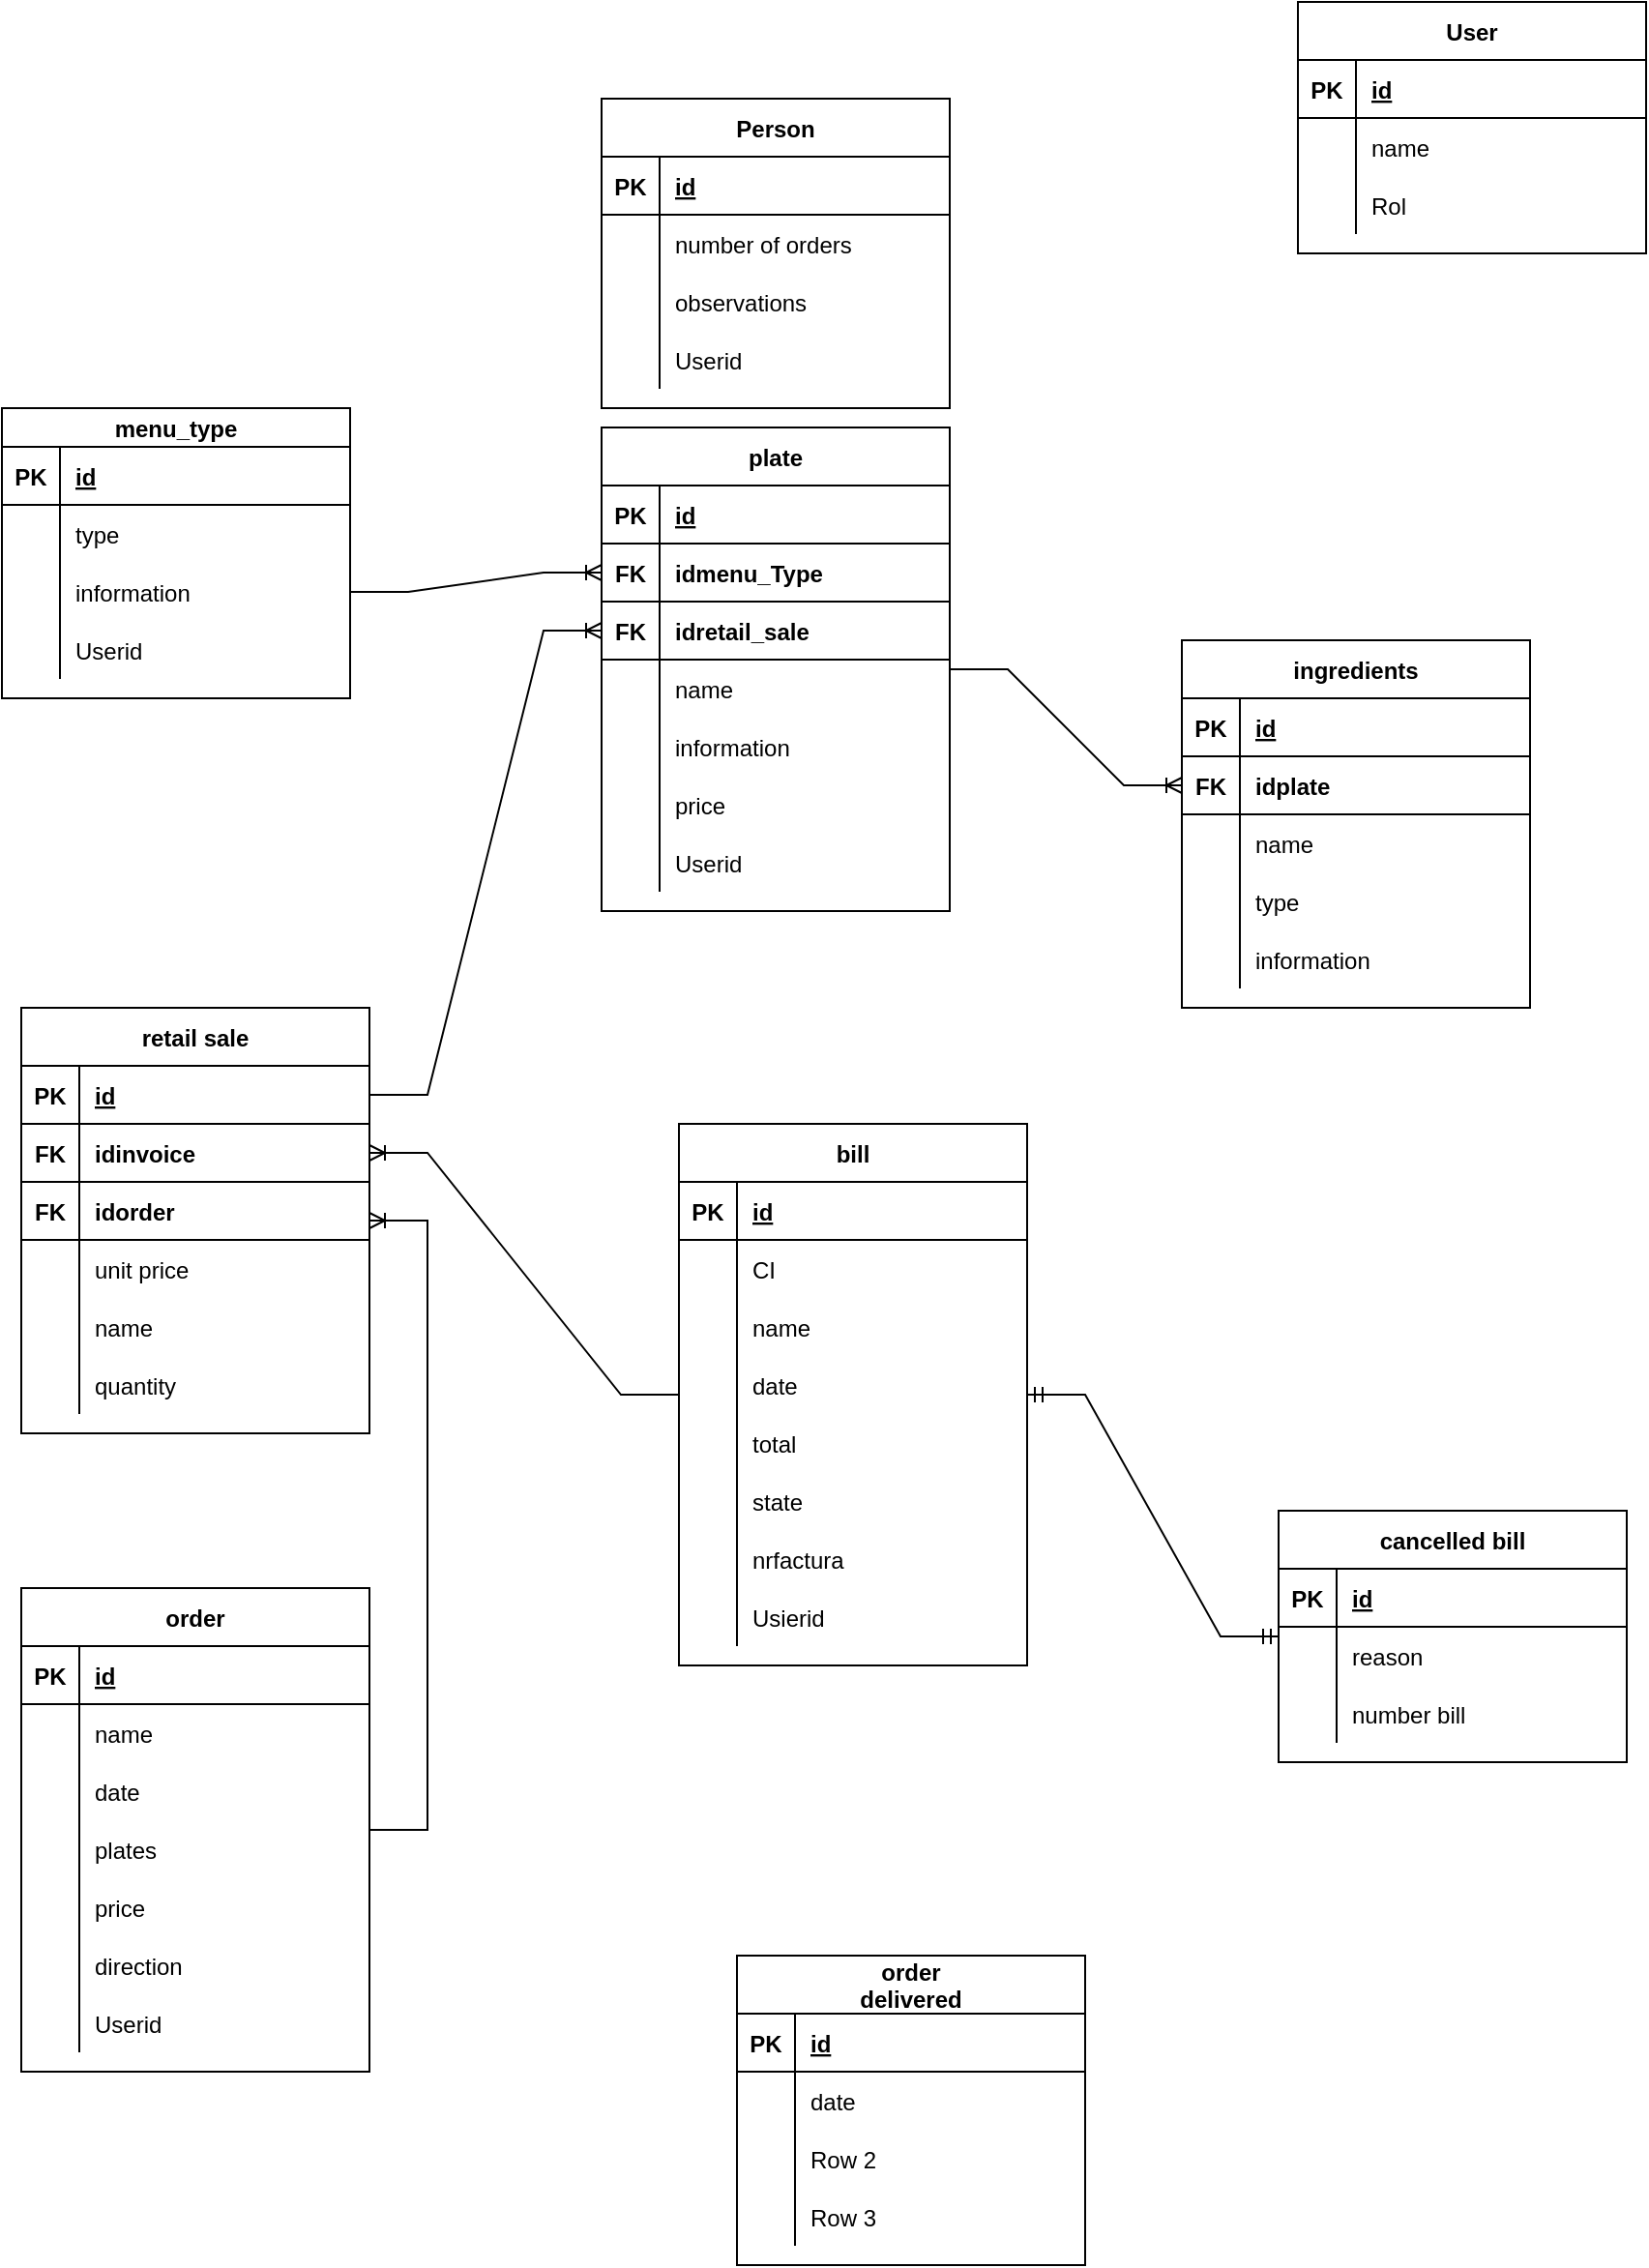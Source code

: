 <mxfile version="17.4.5" type="github">
  <diagram id="Rqk9fZ7yMY57M_500K6W" name="Page-1">
    <mxGraphModel dx="903" dy="466" grid="1" gridSize="10" guides="1" tooltips="1" connect="1" arrows="1" fold="1" page="1" pageScale="1" pageWidth="827" pageHeight="1169" math="0" shadow="0">
      <root>
        <mxCell id="0" />
        <mxCell id="1" parent="0" />
        <mxCell id="CRm4IKnyc69TVSRXSn1y-6" value="User" style="shape=table;startSize=30;container=1;collapsible=1;childLayout=tableLayout;fixedRows=1;rowLines=0;fontStyle=1;align=center;resizeLast=1;" parent="1" vertex="1">
          <mxGeometry x="750" y="20" width="180" height="130" as="geometry" />
        </mxCell>
        <mxCell id="CRm4IKnyc69TVSRXSn1y-7" value="" style="shape=tableRow;horizontal=0;startSize=0;swimlaneHead=0;swimlaneBody=0;fillColor=none;collapsible=0;dropTarget=0;points=[[0,0.5],[1,0.5]];portConstraint=eastwest;top=0;left=0;right=0;bottom=1;" parent="CRm4IKnyc69TVSRXSn1y-6" vertex="1">
          <mxGeometry y="30" width="180" height="30" as="geometry" />
        </mxCell>
        <mxCell id="CRm4IKnyc69TVSRXSn1y-8" value="PK" style="shape=partialRectangle;connectable=0;fillColor=none;top=0;left=0;bottom=0;right=0;fontStyle=1;overflow=hidden;" parent="CRm4IKnyc69TVSRXSn1y-7" vertex="1">
          <mxGeometry width="30" height="30" as="geometry">
            <mxRectangle width="30" height="30" as="alternateBounds" />
          </mxGeometry>
        </mxCell>
        <mxCell id="CRm4IKnyc69TVSRXSn1y-9" value="id" style="shape=partialRectangle;connectable=0;fillColor=none;top=0;left=0;bottom=0;right=0;align=left;spacingLeft=6;fontStyle=5;overflow=hidden;" parent="CRm4IKnyc69TVSRXSn1y-7" vertex="1">
          <mxGeometry x="30" width="150" height="30" as="geometry">
            <mxRectangle width="150" height="30" as="alternateBounds" />
          </mxGeometry>
        </mxCell>
        <mxCell id="CRm4IKnyc69TVSRXSn1y-10" value="" style="shape=tableRow;horizontal=0;startSize=0;swimlaneHead=0;swimlaneBody=0;fillColor=none;collapsible=0;dropTarget=0;points=[[0,0.5],[1,0.5]];portConstraint=eastwest;top=0;left=0;right=0;bottom=0;" parent="CRm4IKnyc69TVSRXSn1y-6" vertex="1">
          <mxGeometry y="60" width="180" height="30" as="geometry" />
        </mxCell>
        <mxCell id="CRm4IKnyc69TVSRXSn1y-11" value="" style="shape=partialRectangle;connectable=0;fillColor=none;top=0;left=0;bottom=0;right=0;editable=1;overflow=hidden;" parent="CRm4IKnyc69TVSRXSn1y-10" vertex="1">
          <mxGeometry width="30" height="30" as="geometry">
            <mxRectangle width="30" height="30" as="alternateBounds" />
          </mxGeometry>
        </mxCell>
        <mxCell id="CRm4IKnyc69TVSRXSn1y-12" value="name" style="shape=partialRectangle;connectable=0;fillColor=none;top=0;left=0;bottom=0;right=0;align=left;spacingLeft=6;overflow=hidden;" parent="CRm4IKnyc69TVSRXSn1y-10" vertex="1">
          <mxGeometry x="30" width="150" height="30" as="geometry">
            <mxRectangle width="150" height="30" as="alternateBounds" />
          </mxGeometry>
        </mxCell>
        <mxCell id="CRm4IKnyc69TVSRXSn1y-13" value="" style="shape=tableRow;horizontal=0;startSize=0;swimlaneHead=0;swimlaneBody=0;fillColor=none;collapsible=0;dropTarget=0;points=[[0,0.5],[1,0.5]];portConstraint=eastwest;top=0;left=0;right=0;bottom=0;" parent="CRm4IKnyc69TVSRXSn1y-6" vertex="1">
          <mxGeometry y="90" width="180" height="30" as="geometry" />
        </mxCell>
        <mxCell id="CRm4IKnyc69TVSRXSn1y-14" value="" style="shape=partialRectangle;connectable=0;fillColor=none;top=0;left=0;bottom=0;right=0;editable=1;overflow=hidden;" parent="CRm4IKnyc69TVSRXSn1y-13" vertex="1">
          <mxGeometry width="30" height="30" as="geometry">
            <mxRectangle width="30" height="30" as="alternateBounds" />
          </mxGeometry>
        </mxCell>
        <mxCell id="CRm4IKnyc69TVSRXSn1y-15" value="Rol" style="shape=partialRectangle;connectable=0;fillColor=none;top=0;left=0;bottom=0;right=0;align=left;spacingLeft=6;overflow=hidden;" parent="CRm4IKnyc69TVSRXSn1y-13" vertex="1">
          <mxGeometry x="30" width="150" height="30" as="geometry">
            <mxRectangle width="150" height="30" as="alternateBounds" />
          </mxGeometry>
        </mxCell>
        <mxCell id="CRm4IKnyc69TVSRXSn1y-35" value="menu_type" style="shape=table;startSize=20;container=1;collapsible=1;childLayout=tableLayout;fixedRows=1;rowLines=0;fontStyle=1;align=center;resizeLast=1;" parent="1" vertex="1">
          <mxGeometry x="80" y="230" width="180" height="150" as="geometry" />
        </mxCell>
        <mxCell id="CRm4IKnyc69TVSRXSn1y-36" value="" style="shape=tableRow;horizontal=0;startSize=0;swimlaneHead=0;swimlaneBody=0;fillColor=none;collapsible=0;dropTarget=0;points=[[0,0.5],[1,0.5]];portConstraint=eastwest;top=0;left=0;right=0;bottom=1;" parent="CRm4IKnyc69TVSRXSn1y-35" vertex="1">
          <mxGeometry y="20" width="180" height="30" as="geometry" />
        </mxCell>
        <mxCell id="CRm4IKnyc69TVSRXSn1y-37" value="PK" style="shape=partialRectangle;connectable=0;fillColor=none;top=0;left=0;bottom=0;right=0;fontStyle=1;overflow=hidden;" parent="CRm4IKnyc69TVSRXSn1y-36" vertex="1">
          <mxGeometry width="30" height="30" as="geometry">
            <mxRectangle width="30" height="30" as="alternateBounds" />
          </mxGeometry>
        </mxCell>
        <mxCell id="CRm4IKnyc69TVSRXSn1y-38" value="id" style="shape=partialRectangle;connectable=0;fillColor=none;top=0;left=0;bottom=0;right=0;align=left;spacingLeft=6;fontStyle=5;overflow=hidden;" parent="CRm4IKnyc69TVSRXSn1y-36" vertex="1">
          <mxGeometry x="30" width="150" height="30" as="geometry">
            <mxRectangle width="150" height="30" as="alternateBounds" />
          </mxGeometry>
        </mxCell>
        <mxCell id="CRm4IKnyc69TVSRXSn1y-39" value="" style="shape=tableRow;horizontal=0;startSize=0;swimlaneHead=0;swimlaneBody=0;fillColor=none;collapsible=0;dropTarget=0;points=[[0,0.5],[1,0.5]];portConstraint=eastwest;top=0;left=0;right=0;bottom=0;" parent="CRm4IKnyc69TVSRXSn1y-35" vertex="1">
          <mxGeometry y="50" width="180" height="30" as="geometry" />
        </mxCell>
        <mxCell id="CRm4IKnyc69TVSRXSn1y-40" value="" style="shape=partialRectangle;connectable=0;fillColor=none;top=0;left=0;bottom=0;right=0;editable=1;overflow=hidden;" parent="CRm4IKnyc69TVSRXSn1y-39" vertex="1">
          <mxGeometry width="30" height="30" as="geometry">
            <mxRectangle width="30" height="30" as="alternateBounds" />
          </mxGeometry>
        </mxCell>
        <mxCell id="CRm4IKnyc69TVSRXSn1y-41" value="type" style="shape=partialRectangle;connectable=0;fillColor=none;top=0;left=0;bottom=0;right=0;align=left;spacingLeft=6;overflow=hidden;" parent="CRm4IKnyc69TVSRXSn1y-39" vertex="1">
          <mxGeometry x="30" width="150" height="30" as="geometry">
            <mxRectangle width="150" height="30" as="alternateBounds" />
          </mxGeometry>
        </mxCell>
        <mxCell id="CRm4IKnyc69TVSRXSn1y-42" value="" style="shape=tableRow;horizontal=0;startSize=0;swimlaneHead=0;swimlaneBody=0;fillColor=none;collapsible=0;dropTarget=0;points=[[0,0.5],[1,0.5]];portConstraint=eastwest;top=0;left=0;right=0;bottom=0;" parent="CRm4IKnyc69TVSRXSn1y-35" vertex="1">
          <mxGeometry y="80" width="180" height="30" as="geometry" />
        </mxCell>
        <mxCell id="CRm4IKnyc69TVSRXSn1y-43" value="" style="shape=partialRectangle;connectable=0;fillColor=none;top=0;left=0;bottom=0;right=0;editable=1;overflow=hidden;" parent="CRm4IKnyc69TVSRXSn1y-42" vertex="1">
          <mxGeometry width="30" height="30" as="geometry">
            <mxRectangle width="30" height="30" as="alternateBounds" />
          </mxGeometry>
        </mxCell>
        <mxCell id="CRm4IKnyc69TVSRXSn1y-44" value="information" style="shape=partialRectangle;connectable=0;fillColor=none;top=0;left=0;bottom=0;right=0;align=left;spacingLeft=6;overflow=hidden;" parent="CRm4IKnyc69TVSRXSn1y-42" vertex="1">
          <mxGeometry x="30" width="150" height="30" as="geometry">
            <mxRectangle width="150" height="30" as="alternateBounds" />
          </mxGeometry>
        </mxCell>
        <mxCell id="CRm4IKnyc69TVSRXSn1y-48" value="" style="shape=tableRow;horizontal=0;startSize=0;swimlaneHead=0;swimlaneBody=0;fillColor=none;collapsible=0;dropTarget=0;points=[[0,0.5],[1,0.5]];portConstraint=eastwest;top=0;left=0;right=0;bottom=0;" parent="CRm4IKnyc69TVSRXSn1y-35" vertex="1">
          <mxGeometry y="110" width="180" height="30" as="geometry" />
        </mxCell>
        <mxCell id="CRm4IKnyc69TVSRXSn1y-49" value="" style="shape=partialRectangle;connectable=0;fillColor=none;top=0;left=0;bottom=0;right=0;editable=1;overflow=hidden;" parent="CRm4IKnyc69TVSRXSn1y-48" vertex="1">
          <mxGeometry width="30" height="30" as="geometry">
            <mxRectangle width="30" height="30" as="alternateBounds" />
          </mxGeometry>
        </mxCell>
        <mxCell id="CRm4IKnyc69TVSRXSn1y-50" value="Userid" style="shape=partialRectangle;connectable=0;fillColor=none;top=0;left=0;bottom=0;right=0;align=left;spacingLeft=6;overflow=hidden;" parent="CRm4IKnyc69TVSRXSn1y-48" vertex="1">
          <mxGeometry x="30" width="150" height="30" as="geometry">
            <mxRectangle width="150" height="30" as="alternateBounds" />
          </mxGeometry>
        </mxCell>
        <mxCell id="CRm4IKnyc69TVSRXSn1y-51" value="plate" style="shape=table;startSize=30;container=1;collapsible=1;childLayout=tableLayout;fixedRows=1;rowLines=0;fontStyle=1;align=center;resizeLast=1;" parent="1" vertex="1">
          <mxGeometry x="390" y="240" width="180" height="250" as="geometry" />
        </mxCell>
        <mxCell id="CRm4IKnyc69TVSRXSn1y-52" value="" style="shape=tableRow;horizontal=0;startSize=0;swimlaneHead=0;swimlaneBody=0;fillColor=none;collapsible=0;dropTarget=0;points=[[0,0.5],[1,0.5]];portConstraint=eastwest;top=0;left=0;right=0;bottom=1;" parent="CRm4IKnyc69TVSRXSn1y-51" vertex="1">
          <mxGeometry y="30" width="180" height="30" as="geometry" />
        </mxCell>
        <mxCell id="CRm4IKnyc69TVSRXSn1y-53" value="PK" style="shape=partialRectangle;connectable=0;fillColor=none;top=0;left=0;bottom=0;right=0;fontStyle=1;overflow=hidden;" parent="CRm4IKnyc69TVSRXSn1y-52" vertex="1">
          <mxGeometry width="30" height="30" as="geometry">
            <mxRectangle width="30" height="30" as="alternateBounds" />
          </mxGeometry>
        </mxCell>
        <mxCell id="CRm4IKnyc69TVSRXSn1y-54" value="id" style="shape=partialRectangle;connectable=0;fillColor=none;top=0;left=0;bottom=0;right=0;align=left;spacingLeft=6;fontStyle=5;overflow=hidden;" parent="CRm4IKnyc69TVSRXSn1y-52" vertex="1">
          <mxGeometry x="30" width="150" height="30" as="geometry">
            <mxRectangle width="150" height="30" as="alternateBounds" />
          </mxGeometry>
        </mxCell>
        <mxCell id="CRm4IKnyc69TVSRXSn1y-64" value="" style="shape=tableRow;horizontal=0;startSize=0;swimlaneHead=0;swimlaneBody=0;fillColor=none;collapsible=0;dropTarget=0;points=[[0,0.5],[1,0.5]];portConstraint=eastwest;top=0;left=0;right=0;bottom=1;" parent="CRm4IKnyc69TVSRXSn1y-51" vertex="1">
          <mxGeometry y="60" width="180" height="30" as="geometry" />
        </mxCell>
        <mxCell id="CRm4IKnyc69TVSRXSn1y-65" value="FK" style="shape=partialRectangle;connectable=0;fillColor=none;top=0;left=0;bottom=0;right=0;fontStyle=1;overflow=hidden;" parent="CRm4IKnyc69TVSRXSn1y-64" vertex="1">
          <mxGeometry width="30" height="30" as="geometry">
            <mxRectangle width="30" height="30" as="alternateBounds" />
          </mxGeometry>
        </mxCell>
        <mxCell id="CRm4IKnyc69TVSRXSn1y-66" value="idmenu_Type" style="shape=partialRectangle;connectable=0;fillColor=none;top=0;left=0;bottom=0;right=0;align=left;spacingLeft=6;fontStyle=1;overflow=hidden;" parent="CRm4IKnyc69TVSRXSn1y-64" vertex="1">
          <mxGeometry x="30" width="150" height="30" as="geometry">
            <mxRectangle width="150" height="30" as="alternateBounds" />
          </mxGeometry>
        </mxCell>
        <mxCell id="w7U62wgi7KlUjSkXM_U_-113" value="" style="shape=tableRow;horizontal=0;startSize=0;swimlaneHead=0;swimlaneBody=0;fillColor=none;collapsible=0;dropTarget=0;points=[[0,0.5],[1,0.5]];portConstraint=eastwest;top=0;left=0;right=0;bottom=1;" parent="CRm4IKnyc69TVSRXSn1y-51" vertex="1">
          <mxGeometry y="90" width="180" height="30" as="geometry" />
        </mxCell>
        <mxCell id="w7U62wgi7KlUjSkXM_U_-114" value="FK" style="shape=partialRectangle;connectable=0;fillColor=none;top=0;left=0;bottom=0;right=0;fontStyle=1;overflow=hidden;" parent="w7U62wgi7KlUjSkXM_U_-113" vertex="1">
          <mxGeometry width="30" height="30" as="geometry">
            <mxRectangle width="30" height="30" as="alternateBounds" />
          </mxGeometry>
        </mxCell>
        <mxCell id="w7U62wgi7KlUjSkXM_U_-115" value="idretail_sale" style="shape=partialRectangle;connectable=0;fillColor=none;top=0;left=0;bottom=0;right=0;align=left;spacingLeft=6;fontStyle=1;overflow=hidden;" parent="w7U62wgi7KlUjSkXM_U_-113" vertex="1">
          <mxGeometry x="30" width="150" height="30" as="geometry">
            <mxRectangle width="150" height="30" as="alternateBounds" />
          </mxGeometry>
        </mxCell>
        <mxCell id="CRm4IKnyc69TVSRXSn1y-55" value="" style="shape=tableRow;horizontal=0;startSize=0;swimlaneHead=0;swimlaneBody=0;fillColor=none;collapsible=0;dropTarget=0;points=[[0,0.5],[1,0.5]];portConstraint=eastwest;top=0;left=0;right=0;bottom=0;" parent="CRm4IKnyc69TVSRXSn1y-51" vertex="1">
          <mxGeometry y="120" width="180" height="30" as="geometry" />
        </mxCell>
        <mxCell id="CRm4IKnyc69TVSRXSn1y-56" value="" style="shape=partialRectangle;connectable=0;fillColor=none;top=0;left=0;bottom=0;right=0;editable=1;overflow=hidden;" parent="CRm4IKnyc69TVSRXSn1y-55" vertex="1">
          <mxGeometry width="30" height="30" as="geometry">
            <mxRectangle width="30" height="30" as="alternateBounds" />
          </mxGeometry>
        </mxCell>
        <mxCell id="CRm4IKnyc69TVSRXSn1y-57" value="name" style="shape=partialRectangle;connectable=0;fillColor=none;top=0;left=0;bottom=0;right=0;align=left;spacingLeft=6;overflow=hidden;" parent="CRm4IKnyc69TVSRXSn1y-55" vertex="1">
          <mxGeometry x="30" width="150" height="30" as="geometry">
            <mxRectangle width="150" height="30" as="alternateBounds" />
          </mxGeometry>
        </mxCell>
        <mxCell id="CRm4IKnyc69TVSRXSn1y-58" value="" style="shape=tableRow;horizontal=0;startSize=0;swimlaneHead=0;swimlaneBody=0;fillColor=none;collapsible=0;dropTarget=0;points=[[0,0.5],[1,0.5]];portConstraint=eastwest;top=0;left=0;right=0;bottom=0;" parent="CRm4IKnyc69TVSRXSn1y-51" vertex="1">
          <mxGeometry y="150" width="180" height="30" as="geometry" />
        </mxCell>
        <mxCell id="CRm4IKnyc69TVSRXSn1y-59" value="" style="shape=partialRectangle;connectable=0;fillColor=none;top=0;left=0;bottom=0;right=0;editable=1;overflow=hidden;" parent="CRm4IKnyc69TVSRXSn1y-58" vertex="1">
          <mxGeometry width="30" height="30" as="geometry">
            <mxRectangle width="30" height="30" as="alternateBounds" />
          </mxGeometry>
        </mxCell>
        <mxCell id="CRm4IKnyc69TVSRXSn1y-60" value="information" style="shape=partialRectangle;connectable=0;fillColor=none;top=0;left=0;bottom=0;right=0;align=left;spacingLeft=6;overflow=hidden;" parent="CRm4IKnyc69TVSRXSn1y-58" vertex="1">
          <mxGeometry x="30" width="150" height="30" as="geometry">
            <mxRectangle width="150" height="30" as="alternateBounds" />
          </mxGeometry>
        </mxCell>
        <mxCell id="CRm4IKnyc69TVSRXSn1y-61" value="" style="shape=tableRow;horizontal=0;startSize=0;swimlaneHead=0;swimlaneBody=0;fillColor=none;collapsible=0;dropTarget=0;points=[[0,0.5],[1,0.5]];portConstraint=eastwest;top=0;left=0;right=0;bottom=0;" parent="CRm4IKnyc69TVSRXSn1y-51" vertex="1">
          <mxGeometry y="180" width="180" height="30" as="geometry" />
        </mxCell>
        <mxCell id="CRm4IKnyc69TVSRXSn1y-62" value="" style="shape=partialRectangle;connectable=0;fillColor=none;top=0;left=0;bottom=0;right=0;editable=1;overflow=hidden;" parent="CRm4IKnyc69TVSRXSn1y-61" vertex="1">
          <mxGeometry width="30" height="30" as="geometry">
            <mxRectangle width="30" height="30" as="alternateBounds" />
          </mxGeometry>
        </mxCell>
        <mxCell id="CRm4IKnyc69TVSRXSn1y-63" value="price" style="shape=partialRectangle;connectable=0;fillColor=none;top=0;left=0;bottom=0;right=0;align=left;spacingLeft=6;overflow=hidden;" parent="CRm4IKnyc69TVSRXSn1y-61" vertex="1">
          <mxGeometry x="30" width="150" height="30" as="geometry">
            <mxRectangle width="150" height="30" as="alternateBounds" />
          </mxGeometry>
        </mxCell>
        <mxCell id="CRm4IKnyc69TVSRXSn1y-80" value="" style="shape=tableRow;horizontal=0;startSize=0;swimlaneHead=0;swimlaneBody=0;fillColor=none;collapsible=0;dropTarget=0;points=[[0,0.5],[1,0.5]];portConstraint=eastwest;top=0;left=0;right=0;bottom=0;" parent="CRm4IKnyc69TVSRXSn1y-51" vertex="1">
          <mxGeometry y="210" width="180" height="30" as="geometry" />
        </mxCell>
        <mxCell id="CRm4IKnyc69TVSRXSn1y-81" value="" style="shape=partialRectangle;connectable=0;fillColor=none;top=0;left=0;bottom=0;right=0;editable=1;overflow=hidden;" parent="CRm4IKnyc69TVSRXSn1y-80" vertex="1">
          <mxGeometry width="30" height="30" as="geometry">
            <mxRectangle width="30" height="30" as="alternateBounds" />
          </mxGeometry>
        </mxCell>
        <mxCell id="CRm4IKnyc69TVSRXSn1y-82" value="Userid" style="shape=partialRectangle;connectable=0;fillColor=none;top=0;left=0;bottom=0;right=0;align=left;spacingLeft=6;overflow=hidden;" parent="CRm4IKnyc69TVSRXSn1y-80" vertex="1">
          <mxGeometry x="30" width="150" height="30" as="geometry">
            <mxRectangle width="150" height="30" as="alternateBounds" />
          </mxGeometry>
        </mxCell>
        <mxCell id="CRm4IKnyc69TVSRXSn1y-67" value="ingredients" style="shape=table;startSize=30;container=1;collapsible=1;childLayout=tableLayout;fixedRows=1;rowLines=0;fontStyle=1;align=center;resizeLast=1;" parent="1" vertex="1">
          <mxGeometry x="690" y="350" width="180" height="190" as="geometry" />
        </mxCell>
        <mxCell id="CRm4IKnyc69TVSRXSn1y-68" value="" style="shape=tableRow;horizontal=0;startSize=0;swimlaneHead=0;swimlaneBody=0;fillColor=none;collapsible=0;dropTarget=0;points=[[0,0.5],[1,0.5]];portConstraint=eastwest;top=0;left=0;right=0;bottom=1;" parent="CRm4IKnyc69TVSRXSn1y-67" vertex="1">
          <mxGeometry y="30" width="180" height="30" as="geometry" />
        </mxCell>
        <mxCell id="CRm4IKnyc69TVSRXSn1y-69" value="PK" style="shape=partialRectangle;connectable=0;fillColor=none;top=0;left=0;bottom=0;right=0;fontStyle=1;overflow=hidden;" parent="CRm4IKnyc69TVSRXSn1y-68" vertex="1">
          <mxGeometry width="30" height="30" as="geometry">
            <mxRectangle width="30" height="30" as="alternateBounds" />
          </mxGeometry>
        </mxCell>
        <mxCell id="CRm4IKnyc69TVSRXSn1y-70" value="id" style="shape=partialRectangle;connectable=0;fillColor=none;top=0;left=0;bottom=0;right=0;align=left;spacingLeft=6;fontStyle=5;overflow=hidden;" parent="CRm4IKnyc69TVSRXSn1y-68" vertex="1">
          <mxGeometry x="30" width="150" height="30" as="geometry">
            <mxRectangle width="150" height="30" as="alternateBounds" />
          </mxGeometry>
        </mxCell>
        <mxCell id="w7U62wgi7KlUjSkXM_U_-1" value="" style="shape=tableRow;horizontal=0;startSize=0;swimlaneHead=0;swimlaneBody=0;fillColor=none;collapsible=0;dropTarget=0;points=[[0,0.5],[1,0.5]];portConstraint=eastwest;top=0;left=0;right=0;bottom=1;" parent="CRm4IKnyc69TVSRXSn1y-67" vertex="1">
          <mxGeometry y="60" width="180" height="30" as="geometry" />
        </mxCell>
        <mxCell id="w7U62wgi7KlUjSkXM_U_-2" value="FK" style="shape=partialRectangle;connectable=0;fillColor=none;top=0;left=0;bottom=0;right=0;fontStyle=1;overflow=hidden;" parent="w7U62wgi7KlUjSkXM_U_-1" vertex="1">
          <mxGeometry width="30" height="30" as="geometry">
            <mxRectangle width="30" height="30" as="alternateBounds" />
          </mxGeometry>
        </mxCell>
        <mxCell id="w7U62wgi7KlUjSkXM_U_-3" value="idplate" style="shape=partialRectangle;connectable=0;fillColor=none;top=0;left=0;bottom=0;right=0;align=left;spacingLeft=6;fontStyle=1;overflow=hidden;" parent="w7U62wgi7KlUjSkXM_U_-1" vertex="1">
          <mxGeometry x="30" width="150" height="30" as="geometry">
            <mxRectangle width="150" height="30" as="alternateBounds" />
          </mxGeometry>
        </mxCell>
        <mxCell id="CRm4IKnyc69TVSRXSn1y-71" value="" style="shape=tableRow;horizontal=0;startSize=0;swimlaneHead=0;swimlaneBody=0;fillColor=none;collapsible=0;dropTarget=0;points=[[0,0.5],[1,0.5]];portConstraint=eastwest;top=0;left=0;right=0;bottom=0;" parent="CRm4IKnyc69TVSRXSn1y-67" vertex="1">
          <mxGeometry y="90" width="180" height="30" as="geometry" />
        </mxCell>
        <mxCell id="CRm4IKnyc69TVSRXSn1y-72" value="" style="shape=partialRectangle;connectable=0;fillColor=none;top=0;left=0;bottom=0;right=0;editable=1;overflow=hidden;" parent="CRm4IKnyc69TVSRXSn1y-71" vertex="1">
          <mxGeometry width="30" height="30" as="geometry">
            <mxRectangle width="30" height="30" as="alternateBounds" />
          </mxGeometry>
        </mxCell>
        <mxCell id="CRm4IKnyc69TVSRXSn1y-73" value="name" style="shape=partialRectangle;connectable=0;fillColor=none;top=0;left=0;bottom=0;right=0;align=left;spacingLeft=6;overflow=hidden;" parent="CRm4IKnyc69TVSRXSn1y-71" vertex="1">
          <mxGeometry x="30" width="150" height="30" as="geometry">
            <mxRectangle width="150" height="30" as="alternateBounds" />
          </mxGeometry>
        </mxCell>
        <mxCell id="CRm4IKnyc69TVSRXSn1y-74" value="" style="shape=tableRow;horizontal=0;startSize=0;swimlaneHead=0;swimlaneBody=0;fillColor=none;collapsible=0;dropTarget=0;points=[[0,0.5],[1,0.5]];portConstraint=eastwest;top=0;left=0;right=0;bottom=0;" parent="CRm4IKnyc69TVSRXSn1y-67" vertex="1">
          <mxGeometry y="120" width="180" height="30" as="geometry" />
        </mxCell>
        <mxCell id="CRm4IKnyc69TVSRXSn1y-75" value="" style="shape=partialRectangle;connectable=0;fillColor=none;top=0;left=0;bottom=0;right=0;editable=1;overflow=hidden;" parent="CRm4IKnyc69TVSRXSn1y-74" vertex="1">
          <mxGeometry width="30" height="30" as="geometry">
            <mxRectangle width="30" height="30" as="alternateBounds" />
          </mxGeometry>
        </mxCell>
        <mxCell id="CRm4IKnyc69TVSRXSn1y-76" value="type" style="shape=partialRectangle;connectable=0;fillColor=none;top=0;left=0;bottom=0;right=0;align=left;spacingLeft=6;overflow=hidden;" parent="CRm4IKnyc69TVSRXSn1y-74" vertex="1">
          <mxGeometry x="30" width="150" height="30" as="geometry">
            <mxRectangle width="150" height="30" as="alternateBounds" />
          </mxGeometry>
        </mxCell>
        <mxCell id="CRm4IKnyc69TVSRXSn1y-77" value="" style="shape=tableRow;horizontal=0;startSize=0;swimlaneHead=0;swimlaneBody=0;fillColor=none;collapsible=0;dropTarget=0;points=[[0,0.5],[1,0.5]];portConstraint=eastwest;top=0;left=0;right=0;bottom=0;" parent="CRm4IKnyc69TVSRXSn1y-67" vertex="1">
          <mxGeometry y="150" width="180" height="30" as="geometry" />
        </mxCell>
        <mxCell id="CRm4IKnyc69TVSRXSn1y-78" value="" style="shape=partialRectangle;connectable=0;fillColor=none;top=0;left=0;bottom=0;right=0;editable=1;overflow=hidden;" parent="CRm4IKnyc69TVSRXSn1y-77" vertex="1">
          <mxGeometry width="30" height="30" as="geometry">
            <mxRectangle width="30" height="30" as="alternateBounds" />
          </mxGeometry>
        </mxCell>
        <mxCell id="CRm4IKnyc69TVSRXSn1y-79" value="information" style="shape=partialRectangle;connectable=0;fillColor=none;top=0;left=0;bottom=0;right=0;align=left;spacingLeft=6;overflow=hidden;" parent="CRm4IKnyc69TVSRXSn1y-77" vertex="1">
          <mxGeometry x="30" width="150" height="30" as="geometry">
            <mxRectangle width="150" height="30" as="alternateBounds" />
          </mxGeometry>
        </mxCell>
        <mxCell id="CRm4IKnyc69TVSRXSn1y-83" value="" style="edgeStyle=entityRelationEdgeStyle;fontSize=12;html=1;endArrow=ERoneToMany;rounded=0;exitX=1;exitY=0.5;exitDx=0;exitDy=0;" parent="1" source="CRm4IKnyc69TVSRXSn1y-42" target="CRm4IKnyc69TVSRXSn1y-64" edge="1">
          <mxGeometry width="100" height="100" relative="1" as="geometry">
            <mxPoint x="390" y="380" as="sourcePoint" />
            <mxPoint x="490" y="280" as="targetPoint" />
          </mxGeometry>
        </mxCell>
        <mxCell id="w7U62wgi7KlUjSkXM_U_-5" value="" style="edgeStyle=entityRelationEdgeStyle;fontSize=12;html=1;endArrow=ERoneToMany;rounded=0;entryX=0;entryY=0.5;entryDx=0;entryDy=0;" parent="1" source="CRm4IKnyc69TVSRXSn1y-51" target="w7U62wgi7KlUjSkXM_U_-1" edge="1">
          <mxGeometry width="100" height="100" relative="1" as="geometry">
            <mxPoint x="520" y="390" as="sourcePoint" />
            <mxPoint x="610" y="440" as="targetPoint" />
          </mxGeometry>
        </mxCell>
        <mxCell id="w7U62wgi7KlUjSkXM_U_-12" value="retail sale" style="shape=table;startSize=30;container=1;collapsible=1;childLayout=tableLayout;fixedRows=1;rowLines=0;fontStyle=1;align=center;resizeLast=1;" parent="1" vertex="1">
          <mxGeometry x="90" y="540" width="180" height="220" as="geometry">
            <mxRectangle x="50" y="510" width="90" height="30" as="alternateBounds" />
          </mxGeometry>
        </mxCell>
        <mxCell id="w7U62wgi7KlUjSkXM_U_-13" value="" style="shape=tableRow;horizontal=0;startSize=0;swimlaneHead=0;swimlaneBody=0;fillColor=none;collapsible=0;dropTarget=0;points=[[0,0.5],[1,0.5]];portConstraint=eastwest;top=0;left=0;right=0;bottom=1;" parent="w7U62wgi7KlUjSkXM_U_-12" vertex="1">
          <mxGeometry y="30" width="180" height="30" as="geometry" />
        </mxCell>
        <mxCell id="w7U62wgi7KlUjSkXM_U_-14" value="PK" style="shape=partialRectangle;connectable=0;fillColor=none;top=0;left=0;bottom=0;right=0;fontStyle=1;overflow=hidden;" parent="w7U62wgi7KlUjSkXM_U_-13" vertex="1">
          <mxGeometry width="30" height="30" as="geometry">
            <mxRectangle width="30" height="30" as="alternateBounds" />
          </mxGeometry>
        </mxCell>
        <mxCell id="w7U62wgi7KlUjSkXM_U_-15" value="id" style="shape=partialRectangle;connectable=0;fillColor=none;top=0;left=0;bottom=0;right=0;align=left;spacingLeft=6;fontStyle=5;overflow=hidden;" parent="w7U62wgi7KlUjSkXM_U_-13" vertex="1">
          <mxGeometry x="30" width="150" height="30" as="geometry">
            <mxRectangle width="150" height="30" as="alternateBounds" />
          </mxGeometry>
        </mxCell>
        <mxCell id="ce6HbqMKFBEiWqDPVHag-5" value="" style="shape=tableRow;horizontal=0;startSize=0;swimlaneHead=0;swimlaneBody=0;fillColor=none;collapsible=0;dropTarget=0;points=[[0,0.5],[1,0.5]];portConstraint=eastwest;top=0;left=0;right=0;bottom=1;" parent="w7U62wgi7KlUjSkXM_U_-12" vertex="1">
          <mxGeometry y="60" width="180" height="30" as="geometry" />
        </mxCell>
        <mxCell id="ce6HbqMKFBEiWqDPVHag-6" value="FK" style="shape=partialRectangle;connectable=0;fillColor=none;top=0;left=0;bottom=0;right=0;fontStyle=1;overflow=hidden;" parent="ce6HbqMKFBEiWqDPVHag-5" vertex="1">
          <mxGeometry width="30" height="30" as="geometry">
            <mxRectangle width="30" height="30" as="alternateBounds" />
          </mxGeometry>
        </mxCell>
        <mxCell id="ce6HbqMKFBEiWqDPVHag-7" value="idinvoice" style="shape=partialRectangle;connectable=0;fillColor=none;top=0;left=0;bottom=0;right=0;align=left;spacingLeft=6;fontStyle=1;overflow=hidden;" parent="ce6HbqMKFBEiWqDPVHag-5" vertex="1">
          <mxGeometry x="30" width="150" height="30" as="geometry">
            <mxRectangle width="150" height="30" as="alternateBounds" />
          </mxGeometry>
        </mxCell>
        <mxCell id="w7U62wgi7KlUjSkXM_U_-31" value="" style="shape=tableRow;horizontal=0;startSize=0;swimlaneHead=0;swimlaneBody=0;fillColor=none;collapsible=0;dropTarget=0;points=[[0,0.5],[1,0.5]];portConstraint=eastwest;top=0;left=0;right=0;bottom=1;" parent="w7U62wgi7KlUjSkXM_U_-12" vertex="1">
          <mxGeometry y="90" width="180" height="30" as="geometry" />
        </mxCell>
        <mxCell id="w7U62wgi7KlUjSkXM_U_-32" value="FK" style="shape=partialRectangle;connectable=0;fillColor=none;top=0;left=0;bottom=0;right=0;fontStyle=1;overflow=hidden;" parent="w7U62wgi7KlUjSkXM_U_-31" vertex="1">
          <mxGeometry width="30" height="30" as="geometry">
            <mxRectangle width="30" height="30" as="alternateBounds" />
          </mxGeometry>
        </mxCell>
        <mxCell id="w7U62wgi7KlUjSkXM_U_-33" value="idorder" style="shape=partialRectangle;connectable=0;fillColor=none;top=0;left=0;bottom=0;right=0;align=left;spacingLeft=6;fontStyle=1;overflow=hidden;" parent="w7U62wgi7KlUjSkXM_U_-31" vertex="1">
          <mxGeometry x="30" width="150" height="30" as="geometry">
            <mxRectangle width="150" height="30" as="alternateBounds" />
          </mxGeometry>
        </mxCell>
        <mxCell id="w7U62wgi7KlUjSkXM_U_-19" value="" style="shape=tableRow;horizontal=0;startSize=0;swimlaneHead=0;swimlaneBody=0;fillColor=none;collapsible=0;dropTarget=0;points=[[0,0.5],[1,0.5]];portConstraint=eastwest;top=0;left=0;right=0;bottom=0;" parent="w7U62wgi7KlUjSkXM_U_-12" vertex="1">
          <mxGeometry y="120" width="180" height="30" as="geometry" />
        </mxCell>
        <mxCell id="w7U62wgi7KlUjSkXM_U_-20" value="" style="shape=partialRectangle;connectable=0;fillColor=none;top=0;left=0;bottom=0;right=0;editable=1;overflow=hidden;" parent="w7U62wgi7KlUjSkXM_U_-19" vertex="1">
          <mxGeometry width="30" height="30" as="geometry">
            <mxRectangle width="30" height="30" as="alternateBounds" />
          </mxGeometry>
        </mxCell>
        <mxCell id="w7U62wgi7KlUjSkXM_U_-21" value="unit price" style="shape=partialRectangle;connectable=0;fillColor=none;top=0;left=0;bottom=0;right=0;align=left;spacingLeft=6;overflow=hidden;" parent="w7U62wgi7KlUjSkXM_U_-19" vertex="1">
          <mxGeometry x="30" width="150" height="30" as="geometry">
            <mxRectangle width="150" height="30" as="alternateBounds" />
          </mxGeometry>
        </mxCell>
        <mxCell id="w7U62wgi7KlUjSkXM_U_-22" value="" style="shape=tableRow;horizontal=0;startSize=0;swimlaneHead=0;swimlaneBody=0;fillColor=none;collapsible=0;dropTarget=0;points=[[0,0.5],[1,0.5]];portConstraint=eastwest;top=0;left=0;right=0;bottom=0;" parent="w7U62wgi7KlUjSkXM_U_-12" vertex="1">
          <mxGeometry y="150" width="180" height="30" as="geometry" />
        </mxCell>
        <mxCell id="w7U62wgi7KlUjSkXM_U_-23" value="" style="shape=partialRectangle;connectable=0;fillColor=none;top=0;left=0;bottom=0;right=0;editable=1;overflow=hidden;" parent="w7U62wgi7KlUjSkXM_U_-22" vertex="1">
          <mxGeometry width="30" height="30" as="geometry">
            <mxRectangle width="30" height="30" as="alternateBounds" />
          </mxGeometry>
        </mxCell>
        <mxCell id="w7U62wgi7KlUjSkXM_U_-24" value="name" style="shape=partialRectangle;connectable=0;fillColor=none;top=0;left=0;bottom=0;right=0;align=left;spacingLeft=6;overflow=hidden;" parent="w7U62wgi7KlUjSkXM_U_-22" vertex="1">
          <mxGeometry x="30" width="150" height="30" as="geometry">
            <mxRectangle width="150" height="30" as="alternateBounds" />
          </mxGeometry>
        </mxCell>
        <mxCell id="w7U62wgi7KlUjSkXM_U_-25" value="" style="shape=tableRow;horizontal=0;startSize=0;swimlaneHead=0;swimlaneBody=0;fillColor=none;collapsible=0;dropTarget=0;points=[[0,0.5],[1,0.5]];portConstraint=eastwest;top=0;left=0;right=0;bottom=0;" parent="w7U62wgi7KlUjSkXM_U_-12" vertex="1">
          <mxGeometry y="180" width="180" height="30" as="geometry" />
        </mxCell>
        <mxCell id="w7U62wgi7KlUjSkXM_U_-26" value="" style="shape=partialRectangle;connectable=0;fillColor=none;top=0;left=0;bottom=0;right=0;editable=1;overflow=hidden;" parent="w7U62wgi7KlUjSkXM_U_-25" vertex="1">
          <mxGeometry width="30" height="30" as="geometry">
            <mxRectangle width="30" height="30" as="alternateBounds" />
          </mxGeometry>
        </mxCell>
        <mxCell id="w7U62wgi7KlUjSkXM_U_-27" value="quantity" style="shape=partialRectangle;connectable=0;fillColor=none;top=0;left=0;bottom=0;right=0;align=left;spacingLeft=6;overflow=hidden;" parent="w7U62wgi7KlUjSkXM_U_-25" vertex="1">
          <mxGeometry x="30" width="150" height="30" as="geometry">
            <mxRectangle width="150" height="30" as="alternateBounds" />
          </mxGeometry>
        </mxCell>
        <mxCell id="w7U62wgi7KlUjSkXM_U_-37" value="" style="edgeStyle=entityRelationEdgeStyle;fontSize=12;html=1;endArrow=ERoneToMany;rounded=0;" parent="1" source="w7U62wgi7KlUjSkXM_U_-13" target="w7U62wgi7KlUjSkXM_U_-113" edge="1">
          <mxGeometry width="100" height="100" relative="1" as="geometry">
            <mxPoint x="270" y="595" as="sourcePoint" />
            <mxPoint x="360" y="530" as="targetPoint" />
          </mxGeometry>
        </mxCell>
        <mxCell id="w7U62wgi7KlUjSkXM_U_-38" value="bill" style="shape=table;startSize=30;container=1;collapsible=1;childLayout=tableLayout;fixedRows=1;rowLines=0;fontStyle=1;align=center;resizeLast=1;" parent="1" vertex="1">
          <mxGeometry x="430" y="600" width="180" height="280" as="geometry" />
        </mxCell>
        <mxCell id="w7U62wgi7KlUjSkXM_U_-39" value="" style="shape=tableRow;horizontal=0;startSize=0;swimlaneHead=0;swimlaneBody=0;fillColor=none;collapsible=0;dropTarget=0;points=[[0,0.5],[1,0.5]];portConstraint=eastwest;top=0;left=0;right=0;bottom=1;" parent="w7U62wgi7KlUjSkXM_U_-38" vertex="1">
          <mxGeometry y="30" width="180" height="30" as="geometry" />
        </mxCell>
        <mxCell id="w7U62wgi7KlUjSkXM_U_-40" value="PK" style="shape=partialRectangle;connectable=0;fillColor=none;top=0;left=0;bottom=0;right=0;fontStyle=1;overflow=hidden;" parent="w7U62wgi7KlUjSkXM_U_-39" vertex="1">
          <mxGeometry width="30" height="30" as="geometry">
            <mxRectangle width="30" height="30" as="alternateBounds" />
          </mxGeometry>
        </mxCell>
        <mxCell id="w7U62wgi7KlUjSkXM_U_-41" value="id" style="shape=partialRectangle;connectable=0;fillColor=none;top=0;left=0;bottom=0;right=0;align=left;spacingLeft=6;fontStyle=5;overflow=hidden;" parent="w7U62wgi7KlUjSkXM_U_-39" vertex="1">
          <mxGeometry x="30" width="150" height="30" as="geometry">
            <mxRectangle width="150" height="30" as="alternateBounds" />
          </mxGeometry>
        </mxCell>
        <mxCell id="w7U62wgi7KlUjSkXM_U_-48" value="" style="shape=tableRow;horizontal=0;startSize=0;swimlaneHead=0;swimlaneBody=0;fillColor=none;collapsible=0;dropTarget=0;points=[[0,0.5],[1,0.5]];portConstraint=eastwest;top=0;left=0;right=0;bottom=0;" parent="w7U62wgi7KlUjSkXM_U_-38" vertex="1">
          <mxGeometry y="60" width="180" height="30" as="geometry" />
        </mxCell>
        <mxCell id="w7U62wgi7KlUjSkXM_U_-49" value="" style="shape=partialRectangle;connectable=0;fillColor=none;top=0;left=0;bottom=0;right=0;editable=1;overflow=hidden;" parent="w7U62wgi7KlUjSkXM_U_-48" vertex="1">
          <mxGeometry width="30" height="30" as="geometry">
            <mxRectangle width="30" height="30" as="alternateBounds" />
          </mxGeometry>
        </mxCell>
        <mxCell id="w7U62wgi7KlUjSkXM_U_-50" value="CI" style="shape=partialRectangle;connectable=0;fillColor=none;top=0;left=0;bottom=0;right=0;align=left;spacingLeft=6;overflow=hidden;" parent="w7U62wgi7KlUjSkXM_U_-48" vertex="1">
          <mxGeometry x="30" width="150" height="30" as="geometry">
            <mxRectangle width="150" height="30" as="alternateBounds" />
          </mxGeometry>
        </mxCell>
        <mxCell id="w7U62wgi7KlUjSkXM_U_-51" value="" style="shape=tableRow;horizontal=0;startSize=0;swimlaneHead=0;swimlaneBody=0;fillColor=none;collapsible=0;dropTarget=0;points=[[0,0.5],[1,0.5]];portConstraint=eastwest;top=0;left=0;right=0;bottom=0;" parent="w7U62wgi7KlUjSkXM_U_-38" vertex="1">
          <mxGeometry y="90" width="180" height="30" as="geometry" />
        </mxCell>
        <mxCell id="w7U62wgi7KlUjSkXM_U_-52" value="" style="shape=partialRectangle;connectable=0;fillColor=none;top=0;left=0;bottom=0;right=0;editable=1;overflow=hidden;" parent="w7U62wgi7KlUjSkXM_U_-51" vertex="1">
          <mxGeometry width="30" height="30" as="geometry">
            <mxRectangle width="30" height="30" as="alternateBounds" />
          </mxGeometry>
        </mxCell>
        <mxCell id="w7U62wgi7KlUjSkXM_U_-53" value="name" style="shape=partialRectangle;connectable=0;fillColor=none;top=0;left=0;bottom=0;right=0;align=left;spacingLeft=6;overflow=hidden;" parent="w7U62wgi7KlUjSkXM_U_-51" vertex="1">
          <mxGeometry x="30" width="150" height="30" as="geometry">
            <mxRectangle width="150" height="30" as="alternateBounds" />
          </mxGeometry>
        </mxCell>
        <mxCell id="w7U62wgi7KlUjSkXM_U_-54" value="" style="shape=tableRow;horizontal=0;startSize=0;swimlaneHead=0;swimlaneBody=0;fillColor=none;collapsible=0;dropTarget=0;points=[[0,0.5],[1,0.5]];portConstraint=eastwest;top=0;left=0;right=0;bottom=0;" parent="w7U62wgi7KlUjSkXM_U_-38" vertex="1">
          <mxGeometry y="120" width="180" height="30" as="geometry" />
        </mxCell>
        <mxCell id="w7U62wgi7KlUjSkXM_U_-55" value="" style="shape=partialRectangle;connectable=0;fillColor=none;top=0;left=0;bottom=0;right=0;editable=1;overflow=hidden;" parent="w7U62wgi7KlUjSkXM_U_-54" vertex="1">
          <mxGeometry width="30" height="30" as="geometry">
            <mxRectangle width="30" height="30" as="alternateBounds" />
          </mxGeometry>
        </mxCell>
        <mxCell id="w7U62wgi7KlUjSkXM_U_-56" value="date" style="shape=partialRectangle;connectable=0;fillColor=none;top=0;left=0;bottom=0;right=0;align=left;spacingLeft=6;overflow=hidden;" parent="w7U62wgi7KlUjSkXM_U_-54" vertex="1">
          <mxGeometry x="30" width="150" height="30" as="geometry">
            <mxRectangle width="150" height="30" as="alternateBounds" />
          </mxGeometry>
        </mxCell>
        <mxCell id="w7U62wgi7KlUjSkXM_U_-57" value="" style="shape=tableRow;horizontal=0;startSize=0;swimlaneHead=0;swimlaneBody=0;fillColor=none;collapsible=0;dropTarget=0;points=[[0,0.5],[1,0.5]];portConstraint=eastwest;top=0;left=0;right=0;bottom=0;" parent="w7U62wgi7KlUjSkXM_U_-38" vertex="1">
          <mxGeometry y="150" width="180" height="30" as="geometry" />
        </mxCell>
        <mxCell id="w7U62wgi7KlUjSkXM_U_-58" value="" style="shape=partialRectangle;connectable=0;fillColor=none;top=0;left=0;bottom=0;right=0;editable=1;overflow=hidden;" parent="w7U62wgi7KlUjSkXM_U_-57" vertex="1">
          <mxGeometry width="30" height="30" as="geometry">
            <mxRectangle width="30" height="30" as="alternateBounds" />
          </mxGeometry>
        </mxCell>
        <mxCell id="w7U62wgi7KlUjSkXM_U_-59" value="total" style="shape=partialRectangle;connectable=0;fillColor=none;top=0;left=0;bottom=0;right=0;align=left;spacingLeft=6;overflow=hidden;" parent="w7U62wgi7KlUjSkXM_U_-57" vertex="1">
          <mxGeometry x="30" width="150" height="30" as="geometry">
            <mxRectangle width="150" height="30" as="alternateBounds" />
          </mxGeometry>
        </mxCell>
        <mxCell id="w7U62wgi7KlUjSkXM_U_-60" value="" style="shape=tableRow;horizontal=0;startSize=0;swimlaneHead=0;swimlaneBody=0;fillColor=none;collapsible=0;dropTarget=0;points=[[0,0.5],[1,0.5]];portConstraint=eastwest;top=0;left=0;right=0;bottom=0;" parent="w7U62wgi7KlUjSkXM_U_-38" vertex="1">
          <mxGeometry y="180" width="180" height="30" as="geometry" />
        </mxCell>
        <mxCell id="w7U62wgi7KlUjSkXM_U_-61" value="" style="shape=partialRectangle;connectable=0;fillColor=none;top=0;left=0;bottom=0;right=0;editable=1;overflow=hidden;" parent="w7U62wgi7KlUjSkXM_U_-60" vertex="1">
          <mxGeometry width="30" height="30" as="geometry">
            <mxRectangle width="30" height="30" as="alternateBounds" />
          </mxGeometry>
        </mxCell>
        <mxCell id="w7U62wgi7KlUjSkXM_U_-62" value="state" style="shape=partialRectangle;connectable=0;fillColor=none;top=0;left=0;bottom=0;right=0;align=left;spacingLeft=6;overflow=hidden;" parent="w7U62wgi7KlUjSkXM_U_-60" vertex="1">
          <mxGeometry x="30" width="150" height="30" as="geometry">
            <mxRectangle width="150" height="30" as="alternateBounds" />
          </mxGeometry>
        </mxCell>
        <mxCell id="w7U62wgi7KlUjSkXM_U_-63" value="" style="shape=tableRow;horizontal=0;startSize=0;swimlaneHead=0;swimlaneBody=0;fillColor=none;collapsible=0;dropTarget=0;points=[[0,0.5],[1,0.5]];portConstraint=eastwest;top=0;left=0;right=0;bottom=0;" parent="w7U62wgi7KlUjSkXM_U_-38" vertex="1">
          <mxGeometry y="210" width="180" height="30" as="geometry" />
        </mxCell>
        <mxCell id="w7U62wgi7KlUjSkXM_U_-64" value="" style="shape=partialRectangle;connectable=0;fillColor=none;top=0;left=0;bottom=0;right=0;editable=1;overflow=hidden;" parent="w7U62wgi7KlUjSkXM_U_-63" vertex="1">
          <mxGeometry width="30" height="30" as="geometry">
            <mxRectangle width="30" height="30" as="alternateBounds" />
          </mxGeometry>
        </mxCell>
        <mxCell id="w7U62wgi7KlUjSkXM_U_-65" value="nrfactura" style="shape=partialRectangle;connectable=0;fillColor=none;top=0;left=0;bottom=0;right=0;align=left;spacingLeft=6;overflow=hidden;" parent="w7U62wgi7KlUjSkXM_U_-63" vertex="1">
          <mxGeometry x="30" width="150" height="30" as="geometry">
            <mxRectangle width="150" height="30" as="alternateBounds" />
          </mxGeometry>
        </mxCell>
        <mxCell id="N8kLJ7GVd3-mqjcj31JO-18" value="" style="shape=tableRow;horizontal=0;startSize=0;swimlaneHead=0;swimlaneBody=0;fillColor=none;collapsible=0;dropTarget=0;points=[[0,0.5],[1,0.5]];portConstraint=eastwest;top=0;left=0;right=0;bottom=0;" parent="w7U62wgi7KlUjSkXM_U_-38" vertex="1">
          <mxGeometry y="240" width="180" height="30" as="geometry" />
        </mxCell>
        <mxCell id="N8kLJ7GVd3-mqjcj31JO-19" value="" style="shape=partialRectangle;connectable=0;fillColor=none;top=0;left=0;bottom=0;right=0;editable=1;overflow=hidden;" parent="N8kLJ7GVd3-mqjcj31JO-18" vertex="1">
          <mxGeometry width="30" height="30" as="geometry">
            <mxRectangle width="30" height="30" as="alternateBounds" />
          </mxGeometry>
        </mxCell>
        <mxCell id="N8kLJ7GVd3-mqjcj31JO-20" value="Usierid" style="shape=partialRectangle;connectable=0;fillColor=none;top=0;left=0;bottom=0;right=0;align=left;spacingLeft=6;overflow=hidden;" parent="N8kLJ7GVd3-mqjcj31JO-18" vertex="1">
          <mxGeometry x="30" width="150" height="30" as="geometry">
            <mxRectangle width="150" height="30" as="alternateBounds" />
          </mxGeometry>
        </mxCell>
        <mxCell id="w7U62wgi7KlUjSkXM_U_-66" value="" style="edgeStyle=entityRelationEdgeStyle;fontSize=12;html=1;endArrow=ERoneToMany;rounded=0;" parent="1" source="w7U62wgi7KlUjSkXM_U_-38" target="ce6HbqMKFBEiWqDPVHag-5" edge="1">
          <mxGeometry width="100" height="100" relative="1" as="geometry">
            <mxPoint x="390" y="675" as="sourcePoint" />
            <mxPoint x="260" y="840" as="targetPoint" />
          </mxGeometry>
        </mxCell>
        <mxCell id="N8kLJ7GVd3-mqjcj31JO-5" value="order" style="shape=table;startSize=30;container=1;collapsible=1;childLayout=tableLayout;fixedRows=1;rowLines=0;fontStyle=1;align=center;resizeLast=1;" parent="1" vertex="1">
          <mxGeometry x="90" y="840" width="180" height="250" as="geometry" />
        </mxCell>
        <mxCell id="N8kLJ7GVd3-mqjcj31JO-6" value="" style="shape=tableRow;horizontal=0;startSize=0;swimlaneHead=0;swimlaneBody=0;fillColor=none;collapsible=0;dropTarget=0;points=[[0,0.5],[1,0.5]];portConstraint=eastwest;top=0;left=0;right=0;bottom=1;" parent="N8kLJ7GVd3-mqjcj31JO-5" vertex="1">
          <mxGeometry y="30" width="180" height="30" as="geometry" />
        </mxCell>
        <mxCell id="N8kLJ7GVd3-mqjcj31JO-7" value="PK" style="shape=partialRectangle;connectable=0;fillColor=none;top=0;left=0;bottom=0;right=0;fontStyle=1;overflow=hidden;" parent="N8kLJ7GVd3-mqjcj31JO-6" vertex="1">
          <mxGeometry width="30" height="30" as="geometry">
            <mxRectangle width="30" height="30" as="alternateBounds" />
          </mxGeometry>
        </mxCell>
        <mxCell id="N8kLJ7GVd3-mqjcj31JO-8" value="id" style="shape=partialRectangle;connectable=0;fillColor=none;top=0;left=0;bottom=0;right=0;align=left;spacingLeft=6;fontStyle=5;overflow=hidden;" parent="N8kLJ7GVd3-mqjcj31JO-6" vertex="1">
          <mxGeometry x="30" width="150" height="30" as="geometry">
            <mxRectangle width="150" height="30" as="alternateBounds" />
          </mxGeometry>
        </mxCell>
        <mxCell id="N8kLJ7GVd3-mqjcj31JO-9" value="" style="shape=tableRow;horizontal=0;startSize=0;swimlaneHead=0;swimlaneBody=0;fillColor=none;collapsible=0;dropTarget=0;points=[[0,0.5],[1,0.5]];portConstraint=eastwest;top=0;left=0;right=0;bottom=0;" parent="N8kLJ7GVd3-mqjcj31JO-5" vertex="1">
          <mxGeometry y="60" width="180" height="30" as="geometry" />
        </mxCell>
        <mxCell id="N8kLJ7GVd3-mqjcj31JO-10" value="" style="shape=partialRectangle;connectable=0;fillColor=none;top=0;left=0;bottom=0;right=0;editable=1;overflow=hidden;" parent="N8kLJ7GVd3-mqjcj31JO-9" vertex="1">
          <mxGeometry width="30" height="30" as="geometry">
            <mxRectangle width="30" height="30" as="alternateBounds" />
          </mxGeometry>
        </mxCell>
        <mxCell id="N8kLJ7GVd3-mqjcj31JO-11" value="name" style="shape=partialRectangle;connectable=0;fillColor=none;top=0;left=0;bottom=0;right=0;align=left;spacingLeft=6;overflow=hidden;" parent="N8kLJ7GVd3-mqjcj31JO-9" vertex="1">
          <mxGeometry x="30" width="150" height="30" as="geometry">
            <mxRectangle width="150" height="30" as="alternateBounds" />
          </mxGeometry>
        </mxCell>
        <mxCell id="ce6HbqMKFBEiWqDPVHag-15" value="" style="shape=tableRow;horizontal=0;startSize=0;swimlaneHead=0;swimlaneBody=0;fillColor=none;collapsible=0;dropTarget=0;points=[[0,0.5],[1,0.5]];portConstraint=eastwest;top=0;left=0;right=0;bottom=0;" parent="N8kLJ7GVd3-mqjcj31JO-5" vertex="1">
          <mxGeometry y="90" width="180" height="30" as="geometry" />
        </mxCell>
        <mxCell id="ce6HbqMKFBEiWqDPVHag-16" value="" style="shape=partialRectangle;connectable=0;fillColor=none;top=0;left=0;bottom=0;right=0;editable=1;overflow=hidden;" parent="ce6HbqMKFBEiWqDPVHag-15" vertex="1">
          <mxGeometry width="30" height="30" as="geometry">
            <mxRectangle width="30" height="30" as="alternateBounds" />
          </mxGeometry>
        </mxCell>
        <mxCell id="ce6HbqMKFBEiWqDPVHag-17" value="date" style="shape=partialRectangle;connectable=0;fillColor=none;top=0;left=0;bottom=0;right=0;align=left;spacingLeft=6;overflow=hidden;" parent="ce6HbqMKFBEiWqDPVHag-15" vertex="1">
          <mxGeometry x="30" width="150" height="30" as="geometry">
            <mxRectangle width="150" height="30" as="alternateBounds" />
          </mxGeometry>
        </mxCell>
        <mxCell id="N8kLJ7GVd3-mqjcj31JO-12" value="" style="shape=tableRow;horizontal=0;startSize=0;swimlaneHead=0;swimlaneBody=0;fillColor=none;collapsible=0;dropTarget=0;points=[[0,0.5],[1,0.5]];portConstraint=eastwest;top=0;left=0;right=0;bottom=0;" parent="N8kLJ7GVd3-mqjcj31JO-5" vertex="1">
          <mxGeometry y="120" width="180" height="30" as="geometry" />
        </mxCell>
        <mxCell id="N8kLJ7GVd3-mqjcj31JO-13" value="" style="shape=partialRectangle;connectable=0;fillColor=none;top=0;left=0;bottom=0;right=0;editable=1;overflow=hidden;" parent="N8kLJ7GVd3-mqjcj31JO-12" vertex="1">
          <mxGeometry width="30" height="30" as="geometry">
            <mxRectangle width="30" height="30" as="alternateBounds" />
          </mxGeometry>
        </mxCell>
        <mxCell id="N8kLJ7GVd3-mqjcj31JO-14" value="plates" style="shape=partialRectangle;connectable=0;fillColor=none;top=0;left=0;bottom=0;right=0;align=left;spacingLeft=6;overflow=hidden;" parent="N8kLJ7GVd3-mqjcj31JO-12" vertex="1">
          <mxGeometry x="30" width="150" height="30" as="geometry">
            <mxRectangle width="150" height="30" as="alternateBounds" />
          </mxGeometry>
        </mxCell>
        <mxCell id="N8kLJ7GVd3-mqjcj31JO-15" value="" style="shape=tableRow;horizontal=0;startSize=0;swimlaneHead=0;swimlaneBody=0;fillColor=none;collapsible=0;dropTarget=0;points=[[0,0.5],[1,0.5]];portConstraint=eastwest;top=0;left=0;right=0;bottom=0;" parent="N8kLJ7GVd3-mqjcj31JO-5" vertex="1">
          <mxGeometry y="150" width="180" height="30" as="geometry" />
        </mxCell>
        <mxCell id="N8kLJ7GVd3-mqjcj31JO-16" value="" style="shape=partialRectangle;connectable=0;fillColor=none;top=0;left=0;bottom=0;right=0;editable=1;overflow=hidden;" parent="N8kLJ7GVd3-mqjcj31JO-15" vertex="1">
          <mxGeometry width="30" height="30" as="geometry">
            <mxRectangle width="30" height="30" as="alternateBounds" />
          </mxGeometry>
        </mxCell>
        <mxCell id="N8kLJ7GVd3-mqjcj31JO-17" value="price" style="shape=partialRectangle;connectable=0;fillColor=none;top=0;left=0;bottom=0;right=0;align=left;spacingLeft=6;overflow=hidden;" parent="N8kLJ7GVd3-mqjcj31JO-15" vertex="1">
          <mxGeometry x="30" width="150" height="30" as="geometry">
            <mxRectangle width="150" height="30" as="alternateBounds" />
          </mxGeometry>
        </mxCell>
        <mxCell id="g6XHHEetL5qvoTr_ZJYz-1" value="" style="shape=tableRow;horizontal=0;startSize=0;swimlaneHead=0;swimlaneBody=0;fillColor=none;collapsible=0;dropTarget=0;points=[[0,0.5],[1,0.5]];portConstraint=eastwest;top=0;left=0;right=0;bottom=0;" vertex="1" parent="N8kLJ7GVd3-mqjcj31JO-5">
          <mxGeometry y="180" width="180" height="30" as="geometry" />
        </mxCell>
        <mxCell id="g6XHHEetL5qvoTr_ZJYz-2" value="" style="shape=partialRectangle;connectable=0;fillColor=none;top=0;left=0;bottom=0;right=0;editable=1;overflow=hidden;" vertex="1" parent="g6XHHEetL5qvoTr_ZJYz-1">
          <mxGeometry width="30" height="30" as="geometry">
            <mxRectangle width="30" height="30" as="alternateBounds" />
          </mxGeometry>
        </mxCell>
        <mxCell id="g6XHHEetL5qvoTr_ZJYz-3" value="direction" style="shape=partialRectangle;connectable=0;fillColor=none;top=0;left=0;bottom=0;right=0;align=left;spacingLeft=6;overflow=hidden;" vertex="1" parent="g6XHHEetL5qvoTr_ZJYz-1">
          <mxGeometry x="30" width="150" height="30" as="geometry">
            <mxRectangle width="150" height="30" as="alternateBounds" />
          </mxGeometry>
        </mxCell>
        <mxCell id="N8kLJ7GVd3-mqjcj31JO-22" value="" style="shape=tableRow;horizontal=0;startSize=0;swimlaneHead=0;swimlaneBody=0;fillColor=none;collapsible=0;dropTarget=0;points=[[0,0.5],[1,0.5]];portConstraint=eastwest;top=0;left=0;right=0;bottom=0;" parent="N8kLJ7GVd3-mqjcj31JO-5" vertex="1">
          <mxGeometry y="210" width="180" height="30" as="geometry" />
        </mxCell>
        <mxCell id="N8kLJ7GVd3-mqjcj31JO-23" value="" style="shape=partialRectangle;connectable=0;fillColor=none;top=0;left=0;bottom=0;right=0;editable=1;overflow=hidden;" parent="N8kLJ7GVd3-mqjcj31JO-22" vertex="1">
          <mxGeometry width="30" height="30" as="geometry">
            <mxRectangle width="30" height="30" as="alternateBounds" />
          </mxGeometry>
        </mxCell>
        <mxCell id="N8kLJ7GVd3-mqjcj31JO-24" value="Userid" style="shape=partialRectangle;connectable=0;fillColor=none;top=0;left=0;bottom=0;right=0;align=left;spacingLeft=6;overflow=hidden;" parent="N8kLJ7GVd3-mqjcj31JO-22" vertex="1">
          <mxGeometry x="30" width="150" height="30" as="geometry">
            <mxRectangle width="150" height="30" as="alternateBounds" />
          </mxGeometry>
        </mxCell>
        <mxCell id="N8kLJ7GVd3-mqjcj31JO-26" value="" style="edgeStyle=entityRelationEdgeStyle;fontSize=12;html=1;endArrow=ERoneToMany;rounded=0;" parent="1" source="N8kLJ7GVd3-mqjcj31JO-5" target="w7U62wgi7KlUjSkXM_U_-12" edge="1">
          <mxGeometry width="100" height="100" relative="1" as="geometry">
            <mxPoint x="440" y="750.0" as="sourcePoint" />
            <mxPoint x="280" y="625" as="targetPoint" />
          </mxGeometry>
        </mxCell>
        <mxCell id="N8kLJ7GVd3-mqjcj31JO-27" value="cancelled bill" style="shape=table;startSize=30;container=1;collapsible=1;childLayout=tableLayout;fixedRows=1;rowLines=0;fontStyle=1;align=center;resizeLast=1;" parent="1" vertex="1">
          <mxGeometry x="740" y="800" width="180" height="130.0" as="geometry" />
        </mxCell>
        <mxCell id="N8kLJ7GVd3-mqjcj31JO-28" value="" style="shape=tableRow;horizontal=0;startSize=0;swimlaneHead=0;swimlaneBody=0;fillColor=none;collapsible=0;dropTarget=0;points=[[0,0.5],[1,0.5]];portConstraint=eastwest;top=0;left=0;right=0;bottom=1;" parent="N8kLJ7GVd3-mqjcj31JO-27" vertex="1">
          <mxGeometry y="30" width="180" height="30" as="geometry" />
        </mxCell>
        <mxCell id="N8kLJ7GVd3-mqjcj31JO-29" value="PK" style="shape=partialRectangle;connectable=0;fillColor=none;top=0;left=0;bottom=0;right=0;fontStyle=1;overflow=hidden;" parent="N8kLJ7GVd3-mqjcj31JO-28" vertex="1">
          <mxGeometry width="30" height="30" as="geometry">
            <mxRectangle width="30" height="30" as="alternateBounds" />
          </mxGeometry>
        </mxCell>
        <mxCell id="N8kLJ7GVd3-mqjcj31JO-30" value="id" style="shape=partialRectangle;connectable=0;fillColor=none;top=0;left=0;bottom=0;right=0;align=left;spacingLeft=6;fontStyle=5;overflow=hidden;" parent="N8kLJ7GVd3-mqjcj31JO-28" vertex="1">
          <mxGeometry x="30" width="150" height="30" as="geometry">
            <mxRectangle width="150" height="30" as="alternateBounds" />
          </mxGeometry>
        </mxCell>
        <mxCell id="N8kLJ7GVd3-mqjcj31JO-31" value="" style="shape=tableRow;horizontal=0;startSize=0;swimlaneHead=0;swimlaneBody=0;fillColor=none;collapsible=0;dropTarget=0;points=[[0,0.5],[1,0.5]];portConstraint=eastwest;top=0;left=0;right=0;bottom=0;" parent="N8kLJ7GVd3-mqjcj31JO-27" vertex="1">
          <mxGeometry y="60" width="180" height="30" as="geometry" />
        </mxCell>
        <mxCell id="N8kLJ7GVd3-mqjcj31JO-32" value="" style="shape=partialRectangle;connectable=0;fillColor=none;top=0;left=0;bottom=0;right=0;editable=1;overflow=hidden;" parent="N8kLJ7GVd3-mqjcj31JO-31" vertex="1">
          <mxGeometry width="30" height="30" as="geometry">
            <mxRectangle width="30" height="30" as="alternateBounds" />
          </mxGeometry>
        </mxCell>
        <mxCell id="N8kLJ7GVd3-mqjcj31JO-33" value="reason" style="shape=partialRectangle;connectable=0;fillColor=none;top=0;left=0;bottom=0;right=0;align=left;spacingLeft=6;overflow=hidden;" parent="N8kLJ7GVd3-mqjcj31JO-31" vertex="1">
          <mxGeometry x="30" width="150" height="30" as="geometry">
            <mxRectangle width="150" height="30" as="alternateBounds" />
          </mxGeometry>
        </mxCell>
        <mxCell id="N8kLJ7GVd3-mqjcj31JO-34" value="" style="shape=tableRow;horizontal=0;startSize=0;swimlaneHead=0;swimlaneBody=0;fillColor=none;collapsible=0;dropTarget=0;points=[[0,0.5],[1,0.5]];portConstraint=eastwest;top=0;left=0;right=0;bottom=0;" parent="N8kLJ7GVd3-mqjcj31JO-27" vertex="1">
          <mxGeometry y="90" width="180" height="30" as="geometry" />
        </mxCell>
        <mxCell id="N8kLJ7GVd3-mqjcj31JO-35" value="" style="shape=partialRectangle;connectable=0;fillColor=none;top=0;left=0;bottom=0;right=0;editable=1;overflow=hidden;" parent="N8kLJ7GVd3-mqjcj31JO-34" vertex="1">
          <mxGeometry width="30" height="30" as="geometry">
            <mxRectangle width="30" height="30" as="alternateBounds" />
          </mxGeometry>
        </mxCell>
        <mxCell id="N8kLJ7GVd3-mqjcj31JO-36" value="number bill" style="shape=partialRectangle;connectable=0;fillColor=none;top=0;left=0;bottom=0;right=0;align=left;spacingLeft=6;overflow=hidden;" parent="N8kLJ7GVd3-mqjcj31JO-34" vertex="1">
          <mxGeometry x="30" width="150" height="30" as="geometry">
            <mxRectangle width="150" height="30" as="alternateBounds" />
          </mxGeometry>
        </mxCell>
        <mxCell id="N8kLJ7GVd3-mqjcj31JO-41" value="" style="edgeStyle=entityRelationEdgeStyle;fontSize=12;html=1;endArrow=ERmandOne;startArrow=ERmandOne;rounded=0;" parent="1" source="w7U62wgi7KlUjSkXM_U_-38" target="N8kLJ7GVd3-mqjcj31JO-27" edge="1">
          <mxGeometry width="100" height="100" relative="1" as="geometry">
            <mxPoint x="480" y="850" as="sourcePoint" />
            <mxPoint x="580" y="750" as="targetPoint" />
          </mxGeometry>
        </mxCell>
        <mxCell id="6tlWfZQFzsXX0lrtYQSL-1" value="order &#xa;delivered" style="shape=table;startSize=30;container=1;collapsible=1;childLayout=tableLayout;fixedRows=1;rowLines=0;fontStyle=1;align=center;resizeLast=1;" parent="1" vertex="1">
          <mxGeometry x="460" y="1030" width="180" height="160" as="geometry" />
        </mxCell>
        <mxCell id="6tlWfZQFzsXX0lrtYQSL-2" value="" style="shape=tableRow;horizontal=0;startSize=0;swimlaneHead=0;swimlaneBody=0;fillColor=none;collapsible=0;dropTarget=0;points=[[0,0.5],[1,0.5]];portConstraint=eastwest;top=0;left=0;right=0;bottom=1;" parent="6tlWfZQFzsXX0lrtYQSL-1" vertex="1">
          <mxGeometry y="30" width="180" height="30" as="geometry" />
        </mxCell>
        <mxCell id="6tlWfZQFzsXX0lrtYQSL-3" value="PK" style="shape=partialRectangle;connectable=0;fillColor=none;top=0;left=0;bottom=0;right=0;fontStyle=1;overflow=hidden;" parent="6tlWfZQFzsXX0lrtYQSL-2" vertex="1">
          <mxGeometry width="30" height="30" as="geometry">
            <mxRectangle width="30" height="30" as="alternateBounds" />
          </mxGeometry>
        </mxCell>
        <mxCell id="6tlWfZQFzsXX0lrtYQSL-4" value="id" style="shape=partialRectangle;connectable=0;fillColor=none;top=0;left=0;bottom=0;right=0;align=left;spacingLeft=6;fontStyle=5;overflow=hidden;" parent="6tlWfZQFzsXX0lrtYQSL-2" vertex="1">
          <mxGeometry x="30" width="150" height="30" as="geometry">
            <mxRectangle width="150" height="30" as="alternateBounds" />
          </mxGeometry>
        </mxCell>
        <mxCell id="6tlWfZQFzsXX0lrtYQSL-5" value="" style="shape=tableRow;horizontal=0;startSize=0;swimlaneHead=0;swimlaneBody=0;fillColor=none;collapsible=0;dropTarget=0;points=[[0,0.5],[1,0.5]];portConstraint=eastwest;top=0;left=0;right=0;bottom=0;" parent="6tlWfZQFzsXX0lrtYQSL-1" vertex="1">
          <mxGeometry y="60" width="180" height="30" as="geometry" />
        </mxCell>
        <mxCell id="6tlWfZQFzsXX0lrtYQSL-6" value="" style="shape=partialRectangle;connectable=0;fillColor=none;top=0;left=0;bottom=0;right=0;editable=1;overflow=hidden;" parent="6tlWfZQFzsXX0lrtYQSL-5" vertex="1">
          <mxGeometry width="30" height="30" as="geometry">
            <mxRectangle width="30" height="30" as="alternateBounds" />
          </mxGeometry>
        </mxCell>
        <mxCell id="6tlWfZQFzsXX0lrtYQSL-7" value="date" style="shape=partialRectangle;connectable=0;fillColor=none;top=0;left=0;bottom=0;right=0;align=left;spacingLeft=6;overflow=hidden;" parent="6tlWfZQFzsXX0lrtYQSL-5" vertex="1">
          <mxGeometry x="30" width="150" height="30" as="geometry">
            <mxRectangle width="150" height="30" as="alternateBounds" />
          </mxGeometry>
        </mxCell>
        <mxCell id="6tlWfZQFzsXX0lrtYQSL-8" value="" style="shape=tableRow;horizontal=0;startSize=0;swimlaneHead=0;swimlaneBody=0;fillColor=none;collapsible=0;dropTarget=0;points=[[0,0.5],[1,0.5]];portConstraint=eastwest;top=0;left=0;right=0;bottom=0;" parent="6tlWfZQFzsXX0lrtYQSL-1" vertex="1">
          <mxGeometry y="90" width="180" height="30" as="geometry" />
        </mxCell>
        <mxCell id="6tlWfZQFzsXX0lrtYQSL-9" value="" style="shape=partialRectangle;connectable=0;fillColor=none;top=0;left=0;bottom=0;right=0;editable=1;overflow=hidden;" parent="6tlWfZQFzsXX0lrtYQSL-8" vertex="1">
          <mxGeometry width="30" height="30" as="geometry">
            <mxRectangle width="30" height="30" as="alternateBounds" />
          </mxGeometry>
        </mxCell>
        <mxCell id="6tlWfZQFzsXX0lrtYQSL-10" value="Row 2" style="shape=partialRectangle;connectable=0;fillColor=none;top=0;left=0;bottom=0;right=0;align=left;spacingLeft=6;overflow=hidden;" parent="6tlWfZQFzsXX0lrtYQSL-8" vertex="1">
          <mxGeometry x="30" width="150" height="30" as="geometry">
            <mxRectangle width="150" height="30" as="alternateBounds" />
          </mxGeometry>
        </mxCell>
        <mxCell id="6tlWfZQFzsXX0lrtYQSL-11" value="" style="shape=tableRow;horizontal=0;startSize=0;swimlaneHead=0;swimlaneBody=0;fillColor=none;collapsible=0;dropTarget=0;points=[[0,0.5],[1,0.5]];portConstraint=eastwest;top=0;left=0;right=0;bottom=0;" parent="6tlWfZQFzsXX0lrtYQSL-1" vertex="1">
          <mxGeometry y="120" width="180" height="30" as="geometry" />
        </mxCell>
        <mxCell id="6tlWfZQFzsXX0lrtYQSL-12" value="" style="shape=partialRectangle;connectable=0;fillColor=none;top=0;left=0;bottom=0;right=0;editable=1;overflow=hidden;" parent="6tlWfZQFzsXX0lrtYQSL-11" vertex="1">
          <mxGeometry width="30" height="30" as="geometry">
            <mxRectangle width="30" height="30" as="alternateBounds" />
          </mxGeometry>
        </mxCell>
        <mxCell id="6tlWfZQFzsXX0lrtYQSL-13" value="Row 3" style="shape=partialRectangle;connectable=0;fillColor=none;top=0;left=0;bottom=0;right=0;align=left;spacingLeft=6;overflow=hidden;" parent="6tlWfZQFzsXX0lrtYQSL-11" vertex="1">
          <mxGeometry x="30" width="150" height="30" as="geometry">
            <mxRectangle width="150" height="30" as="alternateBounds" />
          </mxGeometry>
        </mxCell>
        <mxCell id="g6XHHEetL5qvoTr_ZJYz-4" value="Person" style="shape=table;startSize=30;container=1;collapsible=1;childLayout=tableLayout;fixedRows=1;rowLines=0;fontStyle=1;align=center;resizeLast=1;" vertex="1" parent="1">
          <mxGeometry x="390" y="70" width="180" height="160" as="geometry" />
        </mxCell>
        <mxCell id="g6XHHEetL5qvoTr_ZJYz-5" value="" style="shape=tableRow;horizontal=0;startSize=0;swimlaneHead=0;swimlaneBody=0;fillColor=none;collapsible=0;dropTarget=0;points=[[0,0.5],[1,0.5]];portConstraint=eastwest;top=0;left=0;right=0;bottom=1;" vertex="1" parent="g6XHHEetL5qvoTr_ZJYz-4">
          <mxGeometry y="30" width="180" height="30" as="geometry" />
        </mxCell>
        <mxCell id="g6XHHEetL5qvoTr_ZJYz-6" value="PK" style="shape=partialRectangle;connectable=0;fillColor=none;top=0;left=0;bottom=0;right=0;fontStyle=1;overflow=hidden;" vertex="1" parent="g6XHHEetL5qvoTr_ZJYz-5">
          <mxGeometry width="30" height="30" as="geometry">
            <mxRectangle width="30" height="30" as="alternateBounds" />
          </mxGeometry>
        </mxCell>
        <mxCell id="g6XHHEetL5qvoTr_ZJYz-7" value="id" style="shape=partialRectangle;connectable=0;fillColor=none;top=0;left=0;bottom=0;right=0;align=left;spacingLeft=6;fontStyle=5;overflow=hidden;" vertex="1" parent="g6XHHEetL5qvoTr_ZJYz-5">
          <mxGeometry x="30" width="150" height="30" as="geometry">
            <mxRectangle width="150" height="30" as="alternateBounds" />
          </mxGeometry>
        </mxCell>
        <mxCell id="g6XHHEetL5qvoTr_ZJYz-8" value="" style="shape=tableRow;horizontal=0;startSize=0;swimlaneHead=0;swimlaneBody=0;fillColor=none;collapsible=0;dropTarget=0;points=[[0,0.5],[1,0.5]];portConstraint=eastwest;top=0;left=0;right=0;bottom=0;" vertex="1" parent="g6XHHEetL5qvoTr_ZJYz-4">
          <mxGeometry y="60" width="180" height="30" as="geometry" />
        </mxCell>
        <mxCell id="g6XHHEetL5qvoTr_ZJYz-9" value="" style="shape=partialRectangle;connectable=0;fillColor=none;top=0;left=0;bottom=0;right=0;editable=1;overflow=hidden;" vertex="1" parent="g6XHHEetL5qvoTr_ZJYz-8">
          <mxGeometry width="30" height="30" as="geometry">
            <mxRectangle width="30" height="30" as="alternateBounds" />
          </mxGeometry>
        </mxCell>
        <mxCell id="g6XHHEetL5qvoTr_ZJYz-10" value="number of orders" style="shape=partialRectangle;connectable=0;fillColor=none;top=0;left=0;bottom=0;right=0;align=left;spacingLeft=6;overflow=hidden;" vertex="1" parent="g6XHHEetL5qvoTr_ZJYz-8">
          <mxGeometry x="30" width="150" height="30" as="geometry">
            <mxRectangle width="150" height="30" as="alternateBounds" />
          </mxGeometry>
        </mxCell>
        <mxCell id="g6XHHEetL5qvoTr_ZJYz-14" value="" style="shape=tableRow;horizontal=0;startSize=0;swimlaneHead=0;swimlaneBody=0;fillColor=none;collapsible=0;dropTarget=0;points=[[0,0.5],[1,0.5]];portConstraint=eastwest;top=0;left=0;right=0;bottom=0;" vertex="1" parent="g6XHHEetL5qvoTr_ZJYz-4">
          <mxGeometry y="90" width="180" height="30" as="geometry" />
        </mxCell>
        <mxCell id="g6XHHEetL5qvoTr_ZJYz-15" value="" style="shape=partialRectangle;connectable=0;fillColor=none;top=0;left=0;bottom=0;right=0;editable=1;overflow=hidden;" vertex="1" parent="g6XHHEetL5qvoTr_ZJYz-14">
          <mxGeometry width="30" height="30" as="geometry">
            <mxRectangle width="30" height="30" as="alternateBounds" />
          </mxGeometry>
        </mxCell>
        <mxCell id="g6XHHEetL5qvoTr_ZJYz-16" value="observations" style="shape=partialRectangle;connectable=0;fillColor=none;top=0;left=0;bottom=0;right=0;align=left;spacingLeft=6;overflow=hidden;" vertex="1" parent="g6XHHEetL5qvoTr_ZJYz-14">
          <mxGeometry x="30" width="150" height="30" as="geometry">
            <mxRectangle width="150" height="30" as="alternateBounds" />
          </mxGeometry>
        </mxCell>
        <mxCell id="g6XHHEetL5qvoTr_ZJYz-11" value="" style="shape=tableRow;horizontal=0;startSize=0;swimlaneHead=0;swimlaneBody=0;fillColor=none;collapsible=0;dropTarget=0;points=[[0,0.5],[1,0.5]];portConstraint=eastwest;top=0;left=0;right=0;bottom=0;" vertex="1" parent="g6XHHEetL5qvoTr_ZJYz-4">
          <mxGeometry y="120" width="180" height="30" as="geometry" />
        </mxCell>
        <mxCell id="g6XHHEetL5qvoTr_ZJYz-12" value="" style="shape=partialRectangle;connectable=0;fillColor=none;top=0;left=0;bottom=0;right=0;editable=1;overflow=hidden;" vertex="1" parent="g6XHHEetL5qvoTr_ZJYz-11">
          <mxGeometry width="30" height="30" as="geometry">
            <mxRectangle width="30" height="30" as="alternateBounds" />
          </mxGeometry>
        </mxCell>
        <mxCell id="g6XHHEetL5qvoTr_ZJYz-13" value="Userid" style="shape=partialRectangle;connectable=0;fillColor=none;top=0;left=0;bottom=0;right=0;align=left;spacingLeft=6;overflow=hidden;" vertex="1" parent="g6XHHEetL5qvoTr_ZJYz-11">
          <mxGeometry x="30" width="150" height="30" as="geometry">
            <mxRectangle width="150" height="30" as="alternateBounds" />
          </mxGeometry>
        </mxCell>
      </root>
    </mxGraphModel>
  </diagram>
</mxfile>
